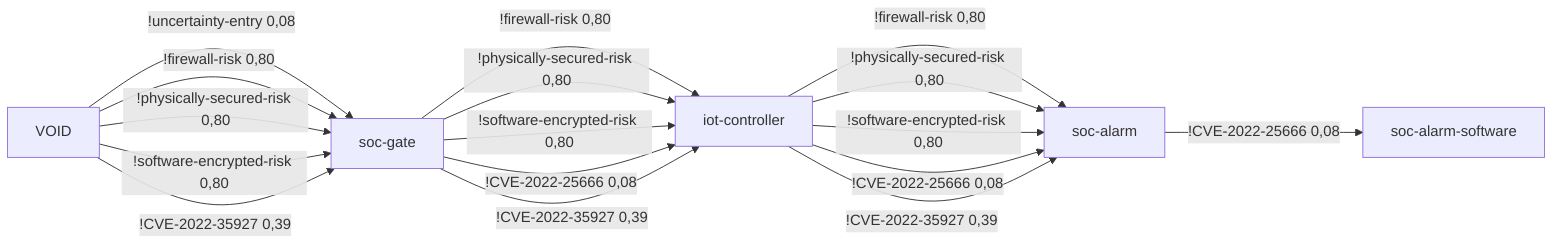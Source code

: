 %% AttributeChange [4mqualcom/apq8096[0m to [4m2.1[0m for node [4msoc-alarm[0m
%%  VOID -[1,00]->  soc-gate -[1,00]->  iot-controller -[1,00]->  soc-alarm -[0,08]-> soc-alarm-software 15,79 0,08
flowchart LR
	iot-controller[iot-controller]
	soc-gate[soc-gate]
	soc-alarm[soc-alarm]
	soc-alarm-software[soc-alarm-software]
	VOID[VOID]
	iot-controller -->|!firewall-risk 0,80| soc-alarm
	iot-controller -->|!physically-secured-risk 0,80| soc-alarm
	iot-controller -->|!software-encrypted-risk 0,80| soc-alarm
	iot-controller -->|!CVE-2022-25666 0,08| soc-alarm
	iot-controller -->|!CVE-2022-35927 0,39| soc-alarm
	soc-gate -->|!firewall-risk 0,80| iot-controller
	soc-gate -->|!physically-secured-risk 0,80| iot-controller
	soc-gate -->|!software-encrypted-risk 0,80| iot-controller
	soc-gate -->|!CVE-2022-25666 0,08| iot-controller
	soc-gate -->|!CVE-2022-35927 0,39| iot-controller
	soc-alarm -->|!CVE-2022-25666 0,08| soc-alarm-software
	VOID -->|!uncertainty-entry 0,08| soc-gate
	VOID -->|!firewall-risk 0,80| soc-gate
	VOID -->|!physically-secured-risk 0,80| soc-gate
	VOID -->|!software-encrypted-risk 0,80| soc-gate
	VOID -->|!CVE-2022-35927 0,39| soc-gate